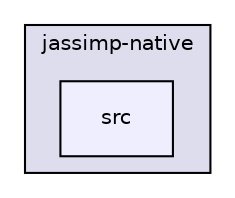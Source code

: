 digraph "assimp/assimp-3.1.1/port/jassimp/jassimp-native/src" {
  compound=true
  node [ fontsize="10", fontname="Helvetica"];
  edge [ labelfontsize="10", labelfontname="Helvetica"];
  subgraph clusterdir_30a821d93f1dc3eb083bc1f928b88b22 {
    graph [ bgcolor="#ddddee", pencolor="black", label="jassimp-native" fontname="Helvetica", fontsize="10", URL="dir_30a821d93f1dc3eb083bc1f928b88b22.html"]
  dir_ead26a73958f5fbb6897e0ee3be3834a [shape=box, label="src", style="filled", fillcolor="#eeeeff", pencolor="black", URL="dir_ead26a73958f5fbb6897e0ee3be3834a.html"];
  }
}
